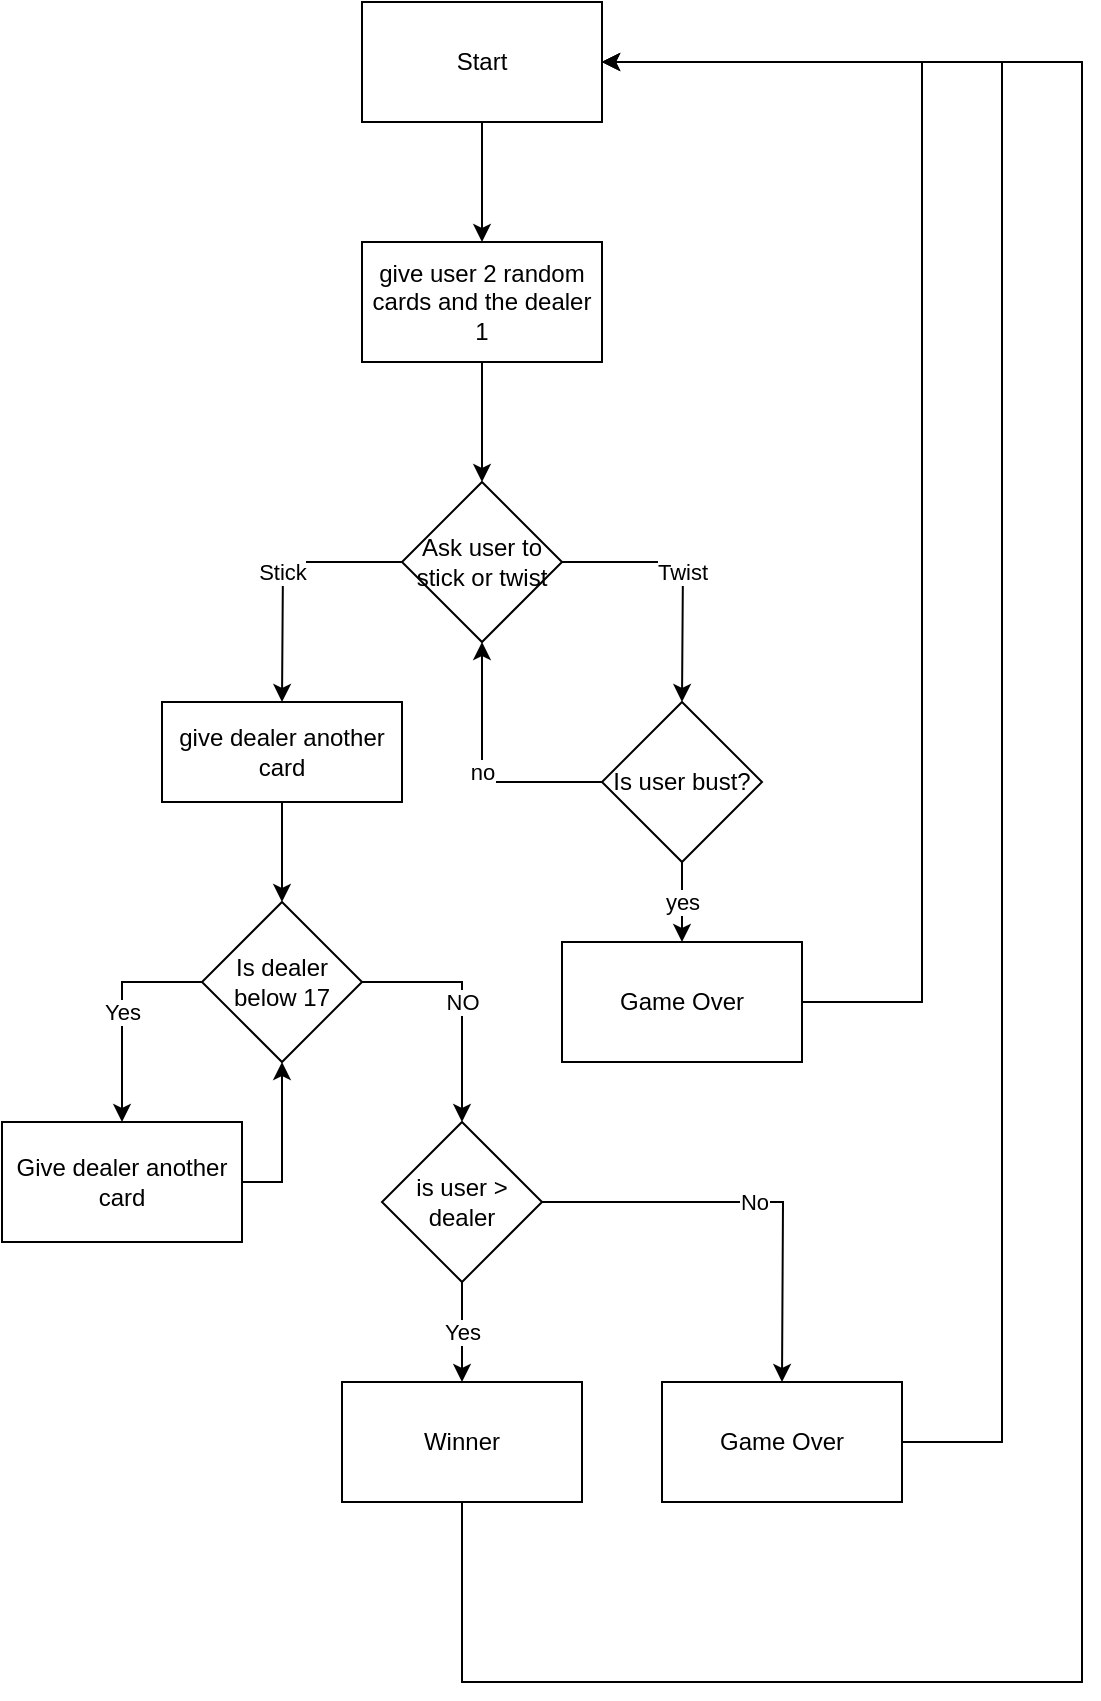 <mxfile version="24.7.7">
  <diagram name="Page-1" id="j_Nl8phlF6z0pVhFPBQ9">
    <mxGraphModel grid="1" page="1" gridSize="10" guides="1" tooltips="1" connect="1" arrows="1" fold="1" pageScale="1" pageWidth="850" pageHeight="1100" math="0" shadow="0">
      <root>
        <mxCell id="0" />
        <mxCell id="1" parent="0" />
        <mxCell id="w6qTxpQQMPTgJlbVe05_-3" style="edgeStyle=orthogonalEdgeStyle;rounded=0;orthogonalLoop=1;jettySize=auto;html=1;exitX=0.5;exitY=1;exitDx=0;exitDy=0;entryX=0.5;entryY=0;entryDx=0;entryDy=0;" edge="1" parent="1" source="w6qTxpQQMPTgJlbVe05_-1">
          <mxGeometry relative="1" as="geometry">
            <mxPoint x="410" y="140" as="targetPoint" />
          </mxGeometry>
        </mxCell>
        <mxCell id="w6qTxpQQMPTgJlbVe05_-1" value="Start" style="rounded=0;whiteSpace=wrap;html=1;" vertex="1" parent="1">
          <mxGeometry x="350" y="20" width="120" height="60" as="geometry" />
        </mxCell>
        <mxCell id="w6qTxpQQMPTgJlbVe05_-7" style="edgeStyle=orthogonalEdgeStyle;rounded=0;orthogonalLoop=1;jettySize=auto;html=1;entryX=0.5;entryY=0;entryDx=0;entryDy=0;" edge="1" parent="1" source="w6qTxpQQMPTgJlbVe05_-5">
          <mxGeometry relative="1" as="geometry">
            <mxPoint x="410" y="260" as="targetPoint" />
          </mxGeometry>
        </mxCell>
        <mxCell id="w6qTxpQQMPTgJlbVe05_-5" value="give user 2 random cards and the dealer 1" style="rounded=0;whiteSpace=wrap;html=1;" vertex="1" parent="1">
          <mxGeometry x="350" y="140" width="120" height="60" as="geometry" />
        </mxCell>
        <mxCell id="w6qTxpQQMPTgJlbVe05_-11" value="Stick" style="edgeStyle=orthogonalEdgeStyle;rounded=0;orthogonalLoop=1;jettySize=auto;html=1;exitX=0;exitY=0.5;exitDx=0;exitDy=0;entryX=0.5;entryY=0;entryDx=0;entryDy=0;" edge="1" parent="1" source="w6qTxpQQMPTgJlbVe05_-8">
          <mxGeometry relative="1" as="geometry">
            <mxPoint x="310" y="370" as="targetPoint" />
          </mxGeometry>
        </mxCell>
        <mxCell id="w6qTxpQQMPTgJlbVe05_-13" value="Twist" style="edgeStyle=orthogonalEdgeStyle;rounded=0;orthogonalLoop=1;jettySize=auto;html=1;exitX=1;exitY=0.5;exitDx=0;exitDy=0;" edge="1" parent="1" source="w6qTxpQQMPTgJlbVe05_-8">
          <mxGeometry relative="1" as="geometry">
            <mxPoint x="510" y="370" as="targetPoint" />
          </mxGeometry>
        </mxCell>
        <mxCell id="w6qTxpQQMPTgJlbVe05_-8" value="Ask user to stick or twist" style="rhombus;whiteSpace=wrap;html=1;" vertex="1" parent="1">
          <mxGeometry x="370" y="260" width="80" height="80" as="geometry" />
        </mxCell>
        <mxCell id="w6qTxpQQMPTgJlbVe05_-18" value="yes" style="edgeStyle=orthogonalEdgeStyle;rounded=0;orthogonalLoop=1;jettySize=auto;html=1;exitX=0.5;exitY=1;exitDx=0;exitDy=0;entryX=0.5;entryY=0;entryDx=0;entryDy=0;" edge="1" parent="1" source="w6qTxpQQMPTgJlbVe05_-14" target="w6qTxpQQMPTgJlbVe05_-16">
          <mxGeometry relative="1" as="geometry" />
        </mxCell>
        <mxCell id="w6qTxpQQMPTgJlbVe05_-21" value="no" style="edgeStyle=orthogonalEdgeStyle;rounded=0;orthogonalLoop=1;jettySize=auto;html=1;" edge="1" parent="1" source="w6qTxpQQMPTgJlbVe05_-14" target="w6qTxpQQMPTgJlbVe05_-8">
          <mxGeometry relative="1" as="geometry" />
        </mxCell>
        <mxCell id="w6qTxpQQMPTgJlbVe05_-14" value="Is user bust?" style="rhombus;whiteSpace=wrap;html=1;" vertex="1" parent="1">
          <mxGeometry x="470" y="370" width="80" height="80" as="geometry" />
        </mxCell>
        <mxCell id="w6qTxpQQMPTgJlbVe05_-40" style="edgeStyle=orthogonalEdgeStyle;rounded=0;orthogonalLoop=1;jettySize=auto;html=1;" edge="1" parent="1" source="w6qTxpQQMPTgJlbVe05_-16">
          <mxGeometry relative="1" as="geometry">
            <mxPoint x="470" y="50" as="targetPoint" />
            <Array as="points">
              <mxPoint x="630" y="520" />
              <mxPoint x="630" y="50" />
            </Array>
          </mxGeometry>
        </mxCell>
        <mxCell id="w6qTxpQQMPTgJlbVe05_-16" value="Game Over" style="rounded=0;whiteSpace=wrap;html=1;" vertex="1" parent="1">
          <mxGeometry x="450" y="490" width="120" height="60" as="geometry" />
        </mxCell>
        <mxCell id="w6qTxpQQMPTgJlbVe05_-27" style="edgeStyle=orthogonalEdgeStyle;rounded=0;orthogonalLoop=1;jettySize=auto;html=1;entryX=0.5;entryY=0;entryDx=0;entryDy=0;" edge="1" parent="1" source="w6qTxpQQMPTgJlbVe05_-25" target="w6qTxpQQMPTgJlbVe05_-26">
          <mxGeometry relative="1" as="geometry" />
        </mxCell>
        <mxCell id="w6qTxpQQMPTgJlbVe05_-25" value="give dealer another card" style="rounded=0;whiteSpace=wrap;html=1;" vertex="1" parent="1">
          <mxGeometry x="250" y="370" width="120" height="50" as="geometry" />
        </mxCell>
        <mxCell id="w6qTxpQQMPTgJlbVe05_-29" value="Yes" style="edgeStyle=orthogonalEdgeStyle;rounded=0;orthogonalLoop=1;jettySize=auto;html=1;exitX=0;exitY=0.5;exitDx=0;exitDy=0;entryX=0.5;entryY=0;entryDx=0;entryDy=0;" edge="1" parent="1" source="w6qTxpQQMPTgJlbVe05_-26" target="w6qTxpQQMPTgJlbVe05_-28">
          <mxGeometry relative="1" as="geometry" />
        </mxCell>
        <mxCell id="w6qTxpQQMPTgJlbVe05_-31" value="NO" style="edgeStyle=orthogonalEdgeStyle;rounded=0;orthogonalLoop=1;jettySize=auto;html=1;exitX=1;exitY=0.5;exitDx=0;exitDy=0;" edge="1" parent="1" source="w6qTxpQQMPTgJlbVe05_-26">
          <mxGeometry relative="1" as="geometry">
            <mxPoint x="400" y="580" as="targetPoint" />
            <Array as="points">
              <mxPoint x="400" y="510" />
            </Array>
          </mxGeometry>
        </mxCell>
        <mxCell id="w6qTxpQQMPTgJlbVe05_-26" value="Is dealer below 17" style="rhombus;whiteSpace=wrap;html=1;" vertex="1" parent="1">
          <mxGeometry x="270" y="470" width="80" height="80" as="geometry" />
        </mxCell>
        <mxCell id="w6qTxpQQMPTgJlbVe05_-38" style="edgeStyle=orthogonalEdgeStyle;rounded=0;orthogonalLoop=1;jettySize=auto;html=1;exitX=1;exitY=0.5;exitDx=0;exitDy=0;entryX=0.5;entryY=1;entryDx=0;entryDy=0;" edge="1" parent="1" source="w6qTxpQQMPTgJlbVe05_-28" target="w6qTxpQQMPTgJlbVe05_-26">
          <mxGeometry relative="1" as="geometry" />
        </mxCell>
        <mxCell id="w6qTxpQQMPTgJlbVe05_-28" value="Give dealer another card" style="rounded=0;whiteSpace=wrap;html=1;" vertex="1" parent="1">
          <mxGeometry x="170" y="580" width="120" height="60" as="geometry" />
        </mxCell>
        <mxCell id="w6qTxpQQMPTgJlbVe05_-35" value="Yes" style="edgeStyle=orthogonalEdgeStyle;rounded=0;orthogonalLoop=1;jettySize=auto;html=1;exitX=0.5;exitY=1;exitDx=0;exitDy=0;" edge="1" parent="1" source="w6qTxpQQMPTgJlbVe05_-32" target="w6qTxpQQMPTgJlbVe05_-34">
          <mxGeometry relative="1" as="geometry" />
        </mxCell>
        <mxCell id="w6qTxpQQMPTgJlbVe05_-36" value="No" style="edgeStyle=orthogonalEdgeStyle;rounded=0;orthogonalLoop=1;jettySize=auto;html=1;" edge="1" parent="1" source="w6qTxpQQMPTgJlbVe05_-32">
          <mxGeometry relative="1" as="geometry">
            <mxPoint x="560" y="710" as="targetPoint" />
          </mxGeometry>
        </mxCell>
        <mxCell id="w6qTxpQQMPTgJlbVe05_-32" value="is user &amp;gt; dealer" style="rhombus;whiteSpace=wrap;html=1;" vertex="1" parent="1">
          <mxGeometry x="360" y="580" width="80" height="80" as="geometry" />
        </mxCell>
        <mxCell id="w6qTxpQQMPTgJlbVe05_-41" style="edgeStyle=orthogonalEdgeStyle;rounded=0;orthogonalLoop=1;jettySize=auto;html=1;entryX=1;entryY=0.5;entryDx=0;entryDy=0;" edge="1" parent="1" source="w6qTxpQQMPTgJlbVe05_-34" target="w6qTxpQQMPTgJlbVe05_-1">
          <mxGeometry relative="1" as="geometry">
            <Array as="points">
              <mxPoint x="400" y="860" />
              <mxPoint x="710" y="860" />
              <mxPoint x="710" y="50" />
            </Array>
          </mxGeometry>
        </mxCell>
        <mxCell id="w6qTxpQQMPTgJlbVe05_-34" value="Winner" style="rounded=0;whiteSpace=wrap;html=1;" vertex="1" parent="1">
          <mxGeometry x="340" y="710" width="120" height="60" as="geometry" />
        </mxCell>
        <mxCell id="w6qTxpQQMPTgJlbVe05_-39" style="edgeStyle=orthogonalEdgeStyle;rounded=0;orthogonalLoop=1;jettySize=auto;html=1;entryX=1;entryY=0.5;entryDx=0;entryDy=0;" edge="1" parent="1" source="w6qTxpQQMPTgJlbVe05_-37" target="w6qTxpQQMPTgJlbVe05_-1">
          <mxGeometry relative="1" as="geometry">
            <Array as="points">
              <mxPoint x="670" y="740" />
              <mxPoint x="670" y="50" />
            </Array>
          </mxGeometry>
        </mxCell>
        <mxCell id="w6qTxpQQMPTgJlbVe05_-37" value="Game Over" style="rounded=0;whiteSpace=wrap;html=1;" vertex="1" parent="1">
          <mxGeometry x="500" y="710" width="120" height="60" as="geometry" />
        </mxCell>
      </root>
    </mxGraphModel>
  </diagram>
</mxfile>
